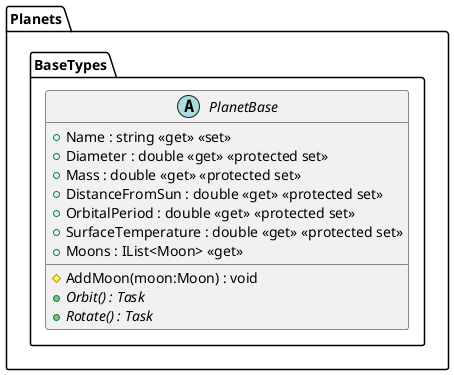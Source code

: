 @startuml
package "Planets.BaseTypes" {
    abstract class PlanetBase {
        + Name : string <<get>> <<set>>
        + Diameter : double <<get>> <<protected set>>
        + Mass : double <<get>> <<protected set>>
        + DistanceFromSun : double <<get>> <<protected set>>
        + OrbitalPeriod : double <<get>> <<protected set>>
        + SurfaceTemperature : double <<get>> <<protected set>>
        + Moons : IList<Moon> <<get>>
        # AddMoon(moon:Moon) : void
        + {abstract} Orbit() : Task
        + {abstract} Rotate() : Task
    }
}
@enduml
